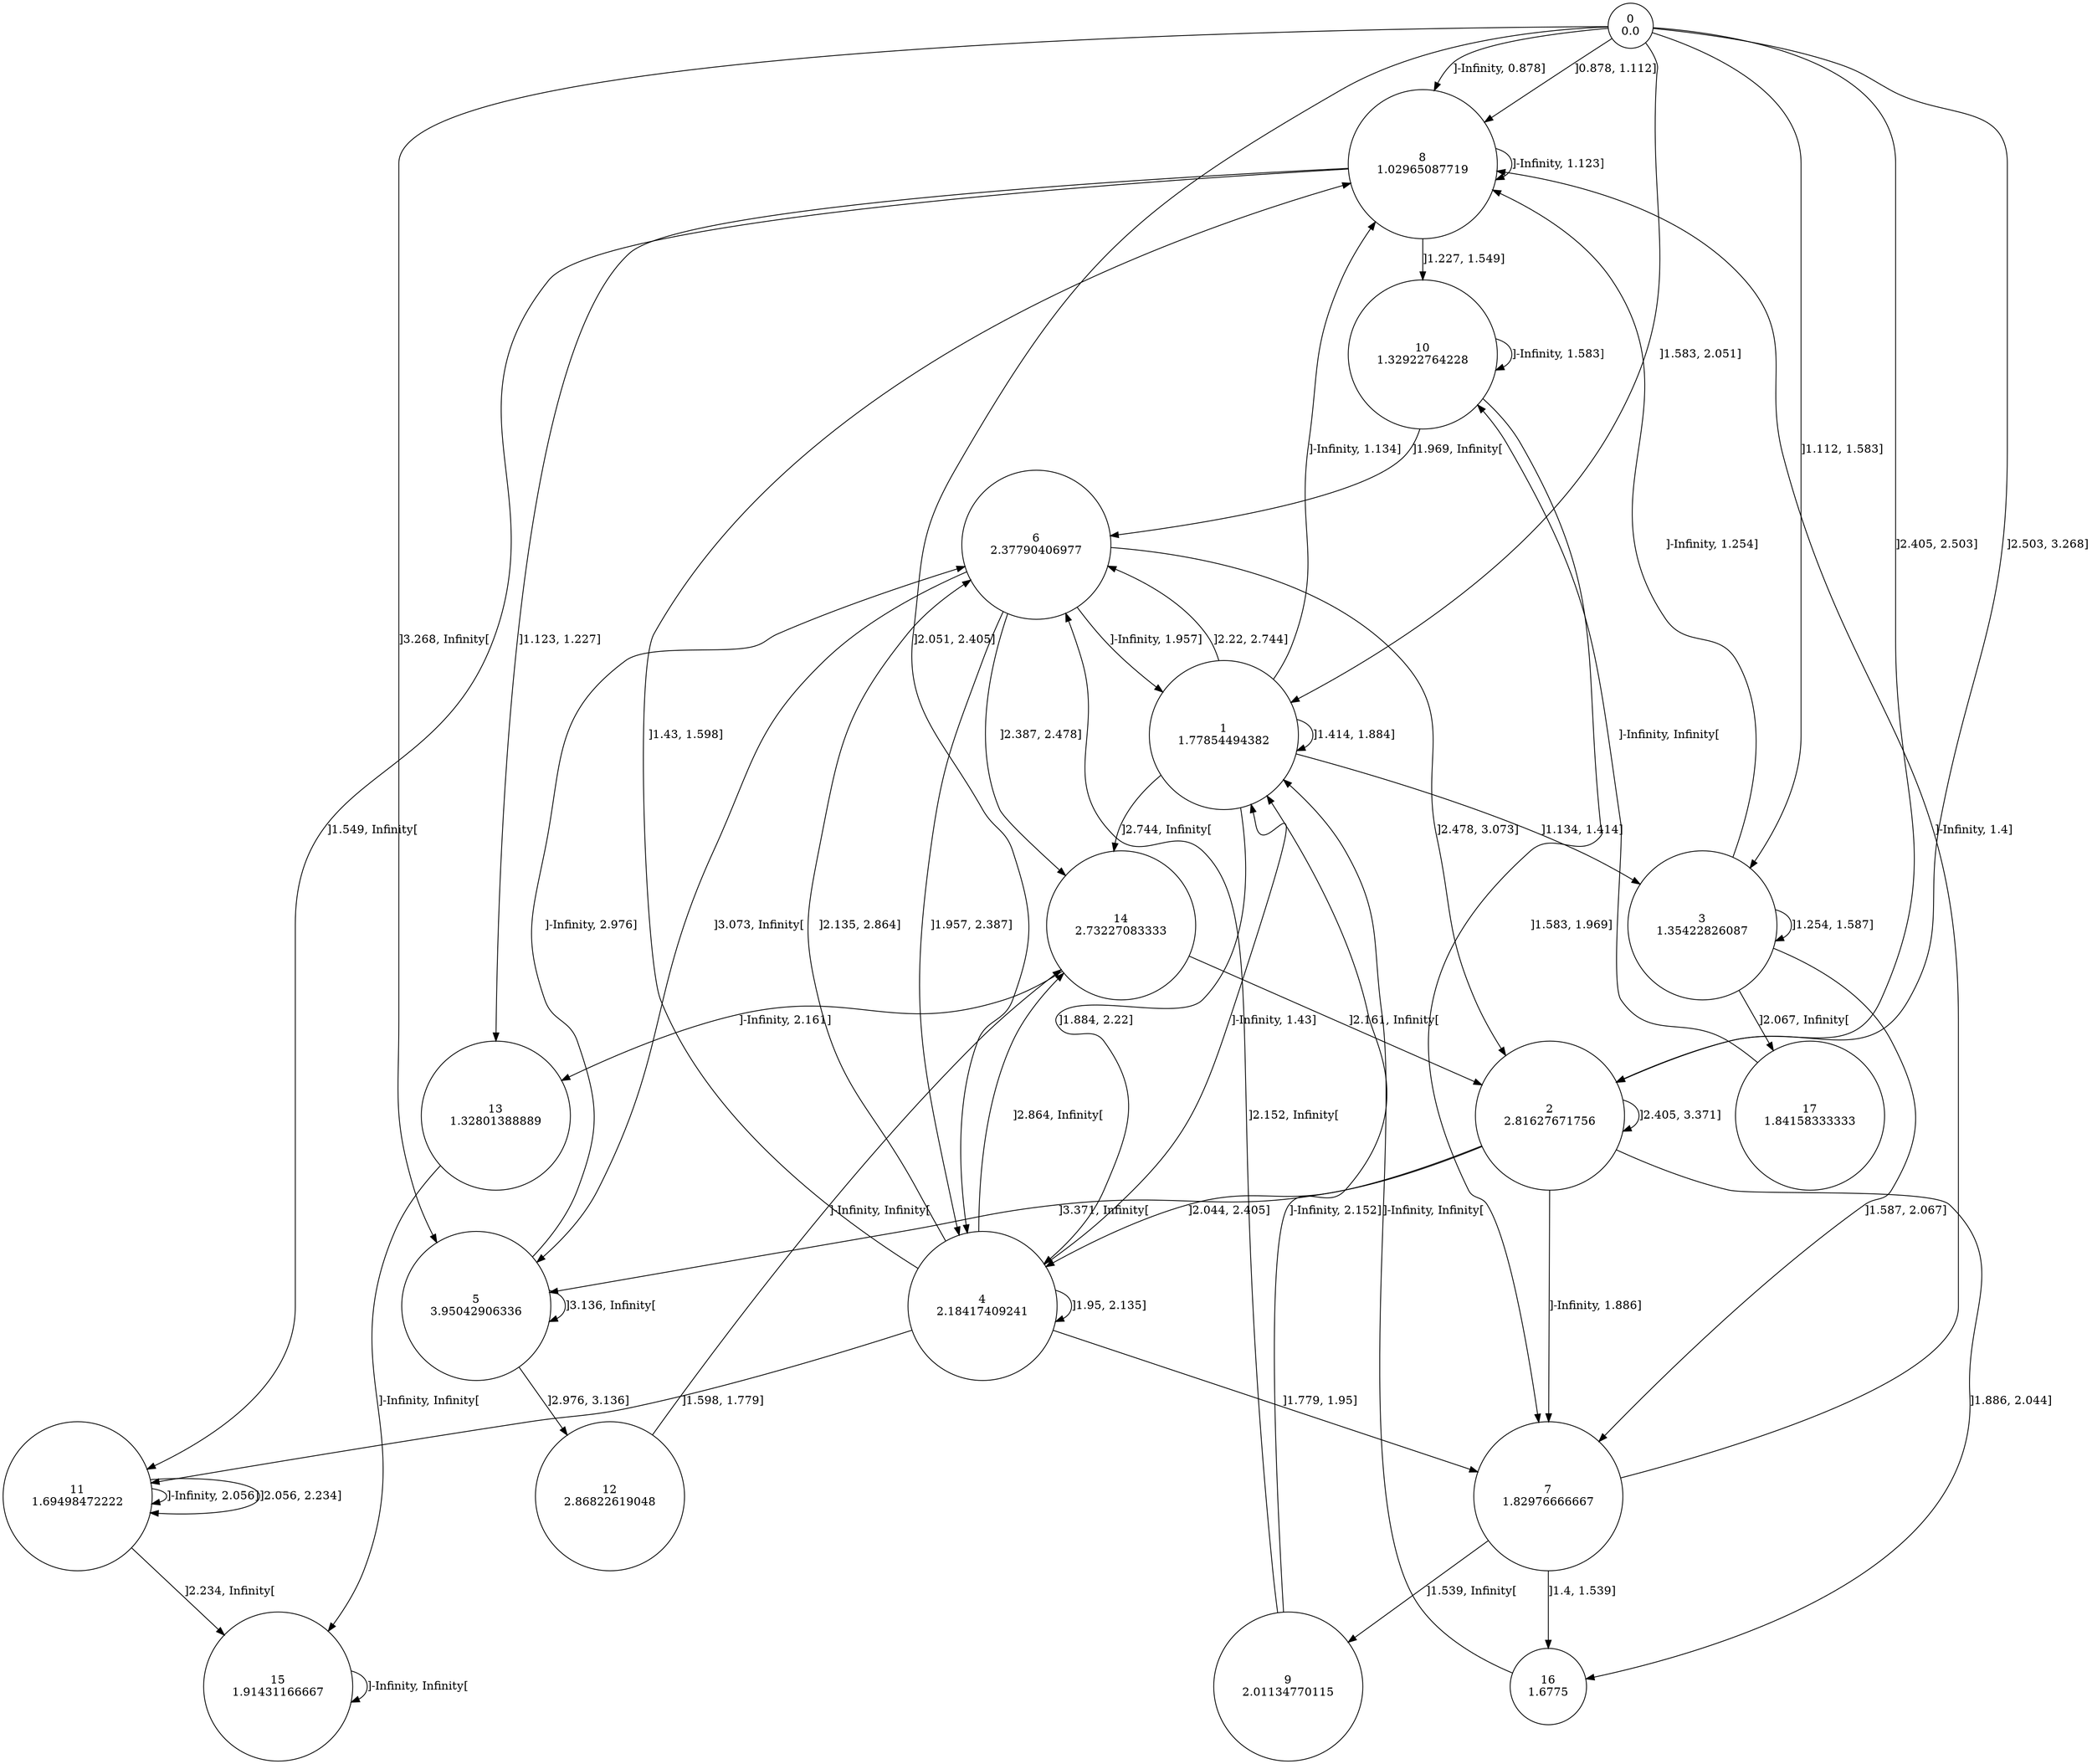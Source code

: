 digraph a {
0 [shape=circle, label="0\n0.0"];
	0 -> 8 [label="]-Infinity, 0.878]"];
	0 -> 8 [label="]0.878, 1.112]"];
	0 -> 3 [label="]1.112, 1.583]"];
	0 -> 1 [label="]1.583, 2.051]"];
	0 -> 4 [label="]2.051, 2.405]"];
	0 -> 2 [label="]2.405, 2.503]"];
	0 -> 2 [label="]2.503, 3.268]"];
	0 -> 5 [label="]3.268, Infinity["];
1 [shape=circle, label="1\n1.77854494382"];
	1 -> 8 [label="]-Infinity, 1.134]"];
	1 -> 3 [label="]1.134, 1.414]"];
	1 -> 1 [label="]1.414, 1.884]"];
	1 -> 4 [label="]1.884, 2.22]"];
	1 -> 6 [label="]2.22, 2.744]"];
	1 -> 14 [label="]2.744, Infinity["];
2 [shape=circle, label="2\n2.81627671756"];
	2 -> 7 [label="]-Infinity, 1.886]"];
	2 -> 16 [label="]1.886, 2.044]"];
	2 -> 4 [label="]2.044, 2.405]"];
	2 -> 2 [label="]2.405, 3.371]"];
	2 -> 5 [label="]3.371, Infinity["];
3 [shape=circle, label="3\n1.35422826087"];
	3 -> 8 [label="]-Infinity, 1.254]"];
	3 -> 3 [label="]1.254, 1.587]"];
	3 -> 7 [label="]1.587, 2.067]"];
	3 -> 17 [label="]2.067, Infinity["];
4 [shape=circle, label="4\n2.18417409241"];
	4 -> 1 [label="]-Infinity, 1.43]"];
	4 -> 8 [label="]1.43, 1.598]"];
	4 -> 11 [label="]1.598, 1.779]"];
	4 -> 7 [label="]1.779, 1.95]"];
	4 -> 4 [label="]1.95, 2.135]"];
	4 -> 6 [label="]2.135, 2.864]"];
	4 -> 14 [label="]2.864, Infinity["];
5 [shape=circle, label="5\n3.95042906336"];
	5 -> 6 [label="]-Infinity, 2.976]"];
	5 -> 12 [label="]2.976, 3.136]"];
	5 -> 5 [label="]3.136, Infinity["];
6 [shape=circle, label="6\n2.37790406977"];
	6 -> 1 [label="]-Infinity, 1.957]"];
	6 -> 4 [label="]1.957, 2.387]"];
	6 -> 14 [label="]2.387, 2.478]"];
	6 -> 2 [label="]2.478, 3.073]"];
	6 -> 5 [label="]3.073, Infinity["];
7 [shape=circle, label="7\n1.82976666667"];
	7 -> 8 [label="]-Infinity, 1.4]"];
	7 -> 16 [label="]1.4, 1.539]"];
	7 -> 9 [label="]1.539, Infinity["];
8 [shape=circle, label="8\n1.02965087719"];
	8 -> 8 [label="]-Infinity, 1.123]"];
	8 -> 13 [label="]1.123, 1.227]"];
	8 -> 10 [label="]1.227, 1.549]"];
	8 -> 11 [label="]1.549, Infinity["];
9 [shape=circle, label="9\n2.01134770115"];
	9 -> 1 [label="]-Infinity, 2.152]"];
	9 -> 6 [label="]2.152, Infinity["];
10 [shape=circle, label="10\n1.32922764228"];
	10 -> 10 [label="]-Infinity, 1.583]"];
	10 -> 7 [label="]1.583, 1.969]"];
	10 -> 6 [label="]1.969, Infinity["];
11 [shape=circle, label="11\n1.69498472222"];
	11 -> 11 [label="]-Infinity, 2.056]"];
	11 -> 11 [label="]2.056, 2.234]"];
	11 -> 15 [label="]2.234, Infinity["];
12 [shape=circle, label="12\n2.86822619048"];
	12 -> 14 [label="]-Infinity, Infinity["];
13 [shape=circle, label="13\n1.32801388889"];
	13 -> 15 [label="]-Infinity, Infinity["];
14 [shape=circle, label="14\n2.73227083333"];
	14 -> 13 [label="]-Infinity, 2.161]"];
	14 -> 2 [label="]2.161, Infinity["];
15 [shape=circle, label="15\n1.91431166667"];
	15 -> 15 [label="]-Infinity, Infinity["];
16 [shape=circle, label="16\n1.6775"];
	16 -> 1 [label="]-Infinity, Infinity["];
17 [shape=circle, label="17\n1.84158333333"];
	17 -> 10 [label="]-Infinity, Infinity["];
}